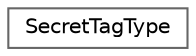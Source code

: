 digraph "类继承关系图"
{
 // LATEX_PDF_SIZE
  bgcolor="transparent";
  edge [fontname=Helvetica,fontsize=10,labelfontname=Helvetica,labelfontsize=10];
  node [fontname=Helvetica,fontsize=10,shape=box,height=0.2,width=0.4];
  rankdir="LR";
  Node0 [id="Node000000",label="SecretTagType",height=0.2,width=0.4,color="grey40", fillcolor="white", style="filled",URL="$struct_secret_tag_type.html",tooltip="Tag class used to make certain constructors hard to invoke accidentally."];
}
